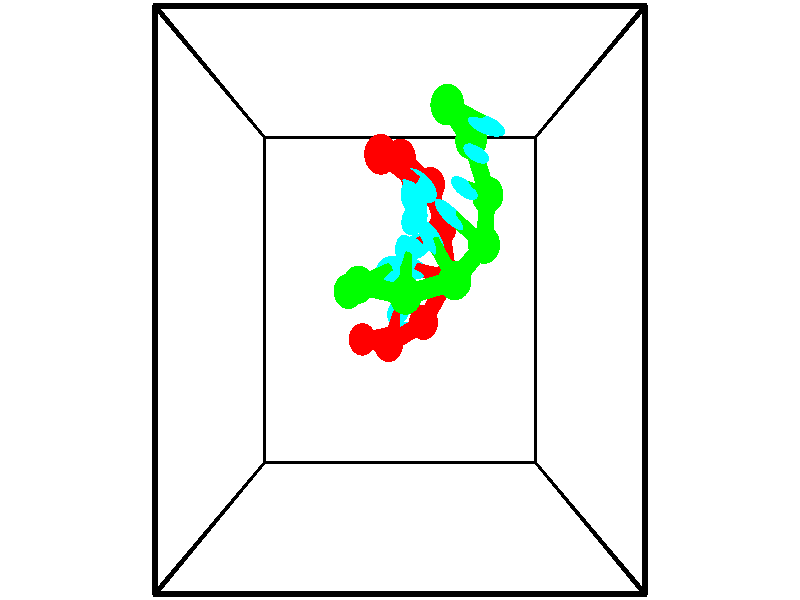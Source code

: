 // switches for output
#declare DRAW_BASES = 1; // possible values are 0, 1; only relevant for DNA ribbons
#declare DRAW_BASES_TYPE = 3; // possible values are 1, 2, 3; only relevant for DNA ribbons
#declare DRAW_FOG = 0; // set to 1 to enable fog

#include "colors.inc"

#include "transforms.inc"
background { rgb <1, 1, 1>}

#default {
   normal{
       ripples 0.25
       frequency 0.20
       turbulence 0.2
       lambda 5
   }
	finish {
		phong 0.1
		phong_size 40.
	}
}

// original window dimensions: 1024x640


// camera settings

camera {
	sky <-0, 1, 0>
	up <-0, 1, 0>
	right 1.6 * <1, 0, 0>
	location <2.5, 2.5, 11.1562>
	look_at <2.5, 2.5, 2.5>
	direction <0, 0, -8.6562>
	angle 67.0682
}


# declare cpy_camera_pos = <2.5, 2.5, 11.1562>;
# if (DRAW_FOG = 1)
fog {
	fog_type 2
	up vnormalize(cpy_camera_pos)
	color rgbt<1,1,1,0.3>
	distance 1e-5
	fog_alt 3e-3
	fog_offset 4
}
# end


// LIGHTS

# declare lum = 6;
global_settings {
	ambient_light rgb lum * <0.05, 0.05, 0.05>
	max_trace_level 15
}# declare cpy_direct_light_amount = 0.25;
light_source
{	1000 * <-1, -1, 1>,
	rgb lum * cpy_direct_light_amount
	parallel
}

light_source
{	1000 * <1, 1, -1>,
	rgb lum * cpy_direct_light_amount
	parallel
}

// strand 0

// nucleotide -1

// particle -1
sphere {
	<1.801156, 1.892247, -0.031585> 0.250000
	pigment { color rgbt <1,0,0,0> }
	no_shadow
}
cylinder {
	<2.192722, 1.967155, -0.064217>,  <2.427662, 2.012100, -0.083796>, 0.100000
	pigment { color rgbt <1,0,0,0> }
	no_shadow
}
cylinder {
	<2.192722, 1.967155, -0.064217>,  <1.801156, 1.892247, -0.031585>, 0.100000
	pigment { color rgbt <1,0,0,0> }
	no_shadow
}

// particle -1
sphere {
	<2.192722, 1.967155, -0.064217> 0.100000
	pigment { color rgbt <1,0,0,0> }
	no_shadow
}
sphere {
	0, 1
	scale<0.080000,0.200000,0.300000>
	matrix <-0.110764, 0.822205, 0.558311,
		0.171630, -0.537503, 0.825611,
		0.978915, 0.187271, -0.081579,
		2.486397, 2.023337, -0.088690>
	pigment { color rgbt <0,1,1,0> }
	no_shadow
}
cylinder {
	<2.301064, 1.847639, 0.612110>,  <1.801156, 1.892247, -0.031585>, 0.130000
	pigment { color rgbt <1,0,0,0> }
	no_shadow
}

// nucleotide -1

// particle -1
sphere {
	<2.301064, 1.847639, 0.612110> 0.250000
	pigment { color rgbt <1,0,0,0> }
	no_shadow
}
cylinder {
	<2.399124, 2.122581, 0.338631>,  <2.457959, 2.287547, 0.174543>, 0.100000
	pigment { color rgbt <1,0,0,0> }
	no_shadow
}
cylinder {
	<2.399124, 2.122581, 0.338631>,  <2.301064, 1.847639, 0.612110>, 0.100000
	pigment { color rgbt <1,0,0,0> }
	no_shadow
}

// particle -1
sphere {
	<2.399124, 2.122581, 0.338631> 0.100000
	pigment { color rgbt <1,0,0,0> }
	no_shadow
}
sphere {
	0, 1
	scale<0.080000,0.200000,0.300000>
	matrix <-0.092874, 0.718624, 0.689168,
		0.965027, -0.105451, 0.240008,
		0.245148, 0.687357, -0.683698,
		2.472668, 2.328789, 0.133521>
	pigment { color rgbt <0,1,1,0> }
	no_shadow
}
cylinder {
	<2.903495, 2.177243, 0.787903>,  <2.301064, 1.847639, 0.612110>, 0.130000
	pigment { color rgbt <1,0,0,0> }
	no_shadow
}

// nucleotide -1

// particle -1
sphere {
	<2.903495, 2.177243, 0.787903> 0.250000
	pigment { color rgbt <1,0,0,0> }
	no_shadow
}
cylinder {
	<2.723529, 2.457478, 0.566360>,  <2.615550, 2.625618, 0.433435>, 0.100000
	pigment { color rgbt <1,0,0,0> }
	no_shadow
}
cylinder {
	<2.723529, 2.457478, 0.566360>,  <2.903495, 2.177243, 0.787903>, 0.100000
	pigment { color rgbt <1,0,0,0> }
	no_shadow
}

// particle -1
sphere {
	<2.723529, 2.457478, 0.566360> 0.100000
	pigment { color rgbt <1,0,0,0> }
	no_shadow
}
sphere {
	0, 1
	scale<0.080000,0.200000,0.300000>
	matrix <0.181893, 0.679056, 0.711195,
		0.874352, 0.219234, -0.432948,
		-0.449914, 0.700585, -0.553857,
		2.588555, 2.667653, 0.400203>
	pigment { color rgbt <0,1,1,0> }
	no_shadow
}
cylinder {
	<3.360021, 2.834098, 0.612588>,  <2.903495, 2.177243, 0.787903>, 0.130000
	pigment { color rgbt <1,0,0,0> }
	no_shadow
}

// nucleotide -1

// particle -1
sphere {
	<3.360021, 2.834098, 0.612588> 0.250000
	pigment { color rgbt <1,0,0,0> }
	no_shadow
}
cylinder {
	<2.967673, 2.907402, 0.638847>,  <2.732264, 2.951384, 0.654603>, 0.100000
	pigment { color rgbt <1,0,0,0> }
	no_shadow
}
cylinder {
	<2.967673, 2.907402, 0.638847>,  <3.360021, 2.834098, 0.612588>, 0.100000
	pigment { color rgbt <1,0,0,0> }
	no_shadow
}

// particle -1
sphere {
	<2.967673, 2.907402, 0.638847> 0.100000
	pigment { color rgbt <1,0,0,0> }
	no_shadow
}
sphere {
	0, 1
	scale<0.080000,0.200000,0.300000>
	matrix <0.167959, 0.626260, 0.761307,
		0.098404, 0.757770, -0.645060,
		-0.980870, 0.183259, 0.065648,
		2.673412, 2.962380, 0.658542>
	pigment { color rgbt <0,1,1,0> }
	no_shadow
}
cylinder {
	<3.248818, 3.563411, 0.509271>,  <3.360021, 2.834098, 0.612588>, 0.130000
	pigment { color rgbt <1,0,0,0> }
	no_shadow
}

// nucleotide -1

// particle -1
sphere {
	<3.248818, 3.563411, 0.509271> 0.250000
	pigment { color rgbt <1,0,0,0> }
	no_shadow
}
cylinder {
	<2.974951, 3.387135, 0.741486>,  <2.810631, 3.281369, 0.880814>, 0.100000
	pigment { color rgbt <1,0,0,0> }
	no_shadow
}
cylinder {
	<2.974951, 3.387135, 0.741486>,  <3.248818, 3.563411, 0.509271>, 0.100000
	pigment { color rgbt <1,0,0,0> }
	no_shadow
}

// particle -1
sphere {
	<2.974951, 3.387135, 0.741486> 0.100000
	pigment { color rgbt <1,0,0,0> }
	no_shadow
}
sphere {
	0, 1
	scale<0.080000,0.200000,0.300000>
	matrix <0.188507, 0.662335, 0.725105,
		-0.704057, 0.605891, -0.370405,
		-0.684667, -0.440691, 0.580537,
		2.769551, 3.254927, 0.915647>
	pigment { color rgbt <0,1,1,0> }
	no_shadow
}
cylinder {
	<3.017332, 4.137897, 0.853200>,  <3.248818, 3.563411, 0.509271>, 0.130000
	pigment { color rgbt <1,0,0,0> }
	no_shadow
}

// nucleotide -1

// particle -1
sphere {
	<3.017332, 4.137897, 0.853200> 0.250000
	pigment { color rgbt <1,0,0,0> }
	no_shadow
}
cylinder {
	<2.858442, 3.838951, 1.066238>,  <2.763108, 3.659584, 1.194061>, 0.100000
	pigment { color rgbt <1,0,0,0> }
	no_shadow
}
cylinder {
	<2.858442, 3.838951, 1.066238>,  <3.017332, 4.137897, 0.853200>, 0.100000
	pigment { color rgbt <1,0,0,0> }
	no_shadow
}

// particle -1
sphere {
	<2.858442, 3.838951, 1.066238> 0.100000
	pigment { color rgbt <1,0,0,0> }
	no_shadow
}
sphere {
	0, 1
	scale<0.080000,0.200000,0.300000>
	matrix <0.126388, 0.530266, 0.838358,
		-0.908976, 0.400331, -0.116177,
		-0.397226, -0.747364, 0.532596,
		2.739274, 3.614742, 1.226017>
	pigment { color rgbt <0,1,1,0> }
	no_shadow
}
cylinder {
	<2.506906, 4.432591, 1.328831>,  <3.017332, 4.137897, 0.853200>, 0.130000
	pigment { color rgbt <1,0,0,0> }
	no_shadow
}

// nucleotide -1

// particle -1
sphere {
	<2.506906, 4.432591, 1.328831> 0.250000
	pigment { color rgbt <1,0,0,0> }
	no_shadow
}
cylinder {
	<2.627255, 4.084312, 1.484451>,  <2.699465, 3.875345, 1.577823>, 0.100000
	pigment { color rgbt <1,0,0,0> }
	no_shadow
}
cylinder {
	<2.627255, 4.084312, 1.484451>,  <2.506906, 4.432591, 1.328831>, 0.100000
	pigment { color rgbt <1,0,0,0> }
	no_shadow
}

// particle -1
sphere {
	<2.627255, 4.084312, 1.484451> 0.100000
	pigment { color rgbt <1,0,0,0> }
	no_shadow
}
sphere {
	0, 1
	scale<0.080000,0.200000,0.300000>
	matrix <0.204085, 0.457289, 0.865584,
		-0.931571, -0.181032, 0.315283,
		0.300874, -0.870698, 0.389051,
		2.717518, 3.823103, 1.601166>
	pigment { color rgbt <0,1,1,0> }
	no_shadow
}
cylinder {
	<2.213094, 4.320897, 2.097346>,  <2.506906, 4.432591, 1.328831>, 0.130000
	pigment { color rgbt <1,0,0,0> }
	no_shadow
}

// nucleotide -1

// particle -1
sphere {
	<2.213094, 4.320897, 2.097346> 0.250000
	pigment { color rgbt <1,0,0,0> }
	no_shadow
}
cylinder {
	<2.545732, 4.104782, 2.045906>,  <2.745315, 3.975113, 2.015042>, 0.100000
	pigment { color rgbt <1,0,0,0> }
	no_shadow
}
cylinder {
	<2.545732, 4.104782, 2.045906>,  <2.213094, 4.320897, 2.097346>, 0.100000
	pigment { color rgbt <1,0,0,0> }
	no_shadow
}

// particle -1
sphere {
	<2.545732, 4.104782, 2.045906> 0.100000
	pigment { color rgbt <1,0,0,0> }
	no_shadow
}
sphere {
	0, 1
	scale<0.080000,0.200000,0.300000>
	matrix <0.358793, 0.345889, 0.866965,
		-0.423929, -0.767105, 0.481491,
		0.831596, -0.540287, -0.128600,
		2.795211, 3.942696, 2.007326>
	pigment { color rgbt <0,1,1,0> }
	no_shadow
}
// strand 1

// nucleotide -1

// particle -1
sphere {
	<3.203334, 4.925473, 2.162279> 0.250000
	pigment { color rgbt <0,1,0,0> }
	no_shadow
}
cylinder {
	<3.510128, 4.739143, 2.338799>,  <3.694204, 4.627346, 2.444710>, 0.100000
	pigment { color rgbt <0,1,0,0> }
	no_shadow
}
cylinder {
	<3.510128, 4.739143, 2.338799>,  <3.203334, 4.925473, 2.162279>, 0.100000
	pigment { color rgbt <0,1,0,0> }
	no_shadow
}

// particle -1
sphere {
	<3.510128, 4.739143, 2.338799> 0.100000
	pigment { color rgbt <0,1,0,0> }
	no_shadow
}
sphere {
	0, 1
	scale<0.080000,0.200000,0.300000>
	matrix <-0.148859, -0.798146, -0.583784,
		0.624161, 0.382062, -0.681507,
		0.766984, -0.465824, 0.441298,
		3.740223, 4.599396, 2.471188>
	pigment { color rgbt <0,1,1,0> }
	no_shadow
}
cylinder {
	<3.629416, 4.617358, 1.557186>,  <3.203334, 4.925473, 2.162279>, 0.130000
	pigment { color rgbt <0,1,0,0> }
	no_shadow
}

// nucleotide -1

// particle -1
sphere {
	<3.629416, 4.617358, 1.557186> 0.250000
	pigment { color rgbt <0,1,0,0> }
	no_shadow
}
cylinder {
	<3.630508, 4.444679, 1.917992>,  <3.631164, 4.341072, 2.134475>, 0.100000
	pigment { color rgbt <0,1,0,0> }
	no_shadow
}
cylinder {
	<3.630508, 4.444679, 1.917992>,  <3.629416, 4.617358, 1.557186>, 0.100000
	pigment { color rgbt <0,1,0,0> }
	no_shadow
}

// particle -1
sphere {
	<3.630508, 4.444679, 1.917992> 0.100000
	pigment { color rgbt <0,1,0,0> }
	no_shadow
}
sphere {
	0, 1
	scale<0.080000,0.200000,0.300000>
	matrix <-0.344707, -0.847139, -0.404391,
		0.938706, -0.309827, -0.151122,
		0.002730, -0.431697, 0.902014,
		3.631327, 4.315170, 2.188596>
	pigment { color rgbt <0,1,1,0> }
	no_shadow
}
cylinder {
	<3.911985, 3.908422, 1.426211>,  <3.629416, 4.617358, 1.557186>, 0.130000
	pigment { color rgbt <0,1,0,0> }
	no_shadow
}

// nucleotide -1

// particle -1
sphere {
	<3.911985, 3.908422, 1.426211> 0.250000
	pigment { color rgbt <0,1,0,0> }
	no_shadow
}
cylinder {
	<3.665932, 3.913528, 1.741539>,  <3.518300, 3.916593, 1.930736>, 0.100000
	pigment { color rgbt <0,1,0,0> }
	no_shadow
}
cylinder {
	<3.665932, 3.913528, 1.741539>,  <3.911985, 3.908422, 1.426211>, 0.100000
	pigment { color rgbt <0,1,0,0> }
	no_shadow
}

// particle -1
sphere {
	<3.665932, 3.913528, 1.741539> 0.100000
	pigment { color rgbt <0,1,0,0> }
	no_shadow
}
sphere {
	0, 1
	scale<0.080000,0.200000,0.300000>
	matrix <-0.580051, -0.684535, -0.441534,
		0.533995, -0.728868, 0.428486,
		-0.615133, 0.012767, 0.788319,
		3.481392, 3.917359, 1.978035>
	pigment { color rgbt <0,1,1,0> }
	no_shadow
}
cylinder {
	<3.830520, 3.227168, 1.604213>,  <3.911985, 3.908422, 1.426211>, 0.130000
	pigment { color rgbt <0,1,0,0> }
	no_shadow
}

// nucleotide -1

// particle -1
sphere {
	<3.830520, 3.227168, 1.604213> 0.250000
	pigment { color rgbt <0,1,0,0> }
	no_shadow
}
cylinder {
	<3.514256, 3.440125, 1.725151>,  <3.324497, 3.567898, 1.797714>, 0.100000
	pigment { color rgbt <0,1,0,0> }
	no_shadow
}
cylinder {
	<3.514256, 3.440125, 1.725151>,  <3.830520, 3.227168, 1.604213>, 0.100000
	pigment { color rgbt <0,1,0,0> }
	no_shadow
}

// particle -1
sphere {
	<3.514256, 3.440125, 1.725151> 0.100000
	pigment { color rgbt <0,1,0,0> }
	no_shadow
}
sphere {
	0, 1
	scale<0.080000,0.200000,0.300000>
	matrix <-0.608228, -0.626487, -0.487413,
		-0.070078, -0.569275, 0.819155,
		-0.790662, 0.532390, 0.302347,
		3.277057, 3.599842, 1.815855>
	pigment { color rgbt <0,1,1,0> }
	no_shadow
}
cylinder {
	<3.331572, 2.747444, 2.001456>,  <3.830520, 3.227168, 1.604213>, 0.130000
	pigment { color rgbt <0,1,0,0> }
	no_shadow
}

// nucleotide -1

// particle -1
sphere {
	<3.331572, 2.747444, 2.001456> 0.250000
	pigment { color rgbt <0,1,0,0> }
	no_shadow
}
cylinder {
	<3.132729, 3.065620, 1.862801>,  <3.013423, 3.256526, 1.779607>, 0.100000
	pigment { color rgbt <0,1,0,0> }
	no_shadow
}
cylinder {
	<3.132729, 3.065620, 1.862801>,  <3.331572, 2.747444, 2.001456>, 0.100000
	pigment { color rgbt <0,1,0,0> }
	no_shadow
}

// particle -1
sphere {
	<3.132729, 3.065620, 1.862801> 0.100000
	pigment { color rgbt <0,1,0,0> }
	no_shadow
}
sphere {
	0, 1
	scale<0.080000,0.200000,0.300000>
	matrix <-0.523761, -0.593588, -0.611005,
		-0.691779, -0.122178, 0.711698,
		-0.497107, 0.795441, -0.346640,
		2.983596, 3.304253, 1.758809>
	pigment { color rgbt <0,1,1,0> }
	no_shadow
}
cylinder {
	<2.583178, 2.562162, 1.921912>,  <3.331572, 2.747444, 2.001456>, 0.130000
	pigment { color rgbt <0,1,0,0> }
	no_shadow
}

// nucleotide -1

// particle -1
sphere {
	<2.583178, 2.562162, 1.921912> 0.250000
	pigment { color rgbt <0,1,0,0> }
	no_shadow
}
cylinder {
	<2.594059, 2.885475, 1.686646>,  <2.600588, 3.079463, 1.545485>, 0.100000
	pigment { color rgbt <0,1,0,0> }
	no_shadow
}
cylinder {
	<2.594059, 2.885475, 1.686646>,  <2.583178, 2.562162, 1.921912>, 0.100000
	pigment { color rgbt <0,1,0,0> }
	no_shadow
}

// particle -1
sphere {
	<2.594059, 2.885475, 1.686646> 0.100000
	pigment { color rgbt <0,1,0,0> }
	no_shadow
}
sphere {
	0, 1
	scale<0.080000,0.200000,0.300000>
	matrix <-0.493444, -0.500845, -0.711103,
		-0.869352, 0.309571, 0.385217,
		0.027203, 0.808282, -0.588167,
		2.602220, 3.127960, 1.510195>
	pigment { color rgbt <0,1,1,0> }
	no_shadow
}
cylinder {
	<1.846148, 2.701075, 1.655680>,  <2.583178, 2.562162, 1.921912>, 0.130000
	pigment { color rgbt <0,1,0,0> }
	no_shadow
}

// nucleotide -1

// particle -1
sphere {
	<1.846148, 2.701075, 1.655680> 0.250000
	pigment { color rgbt <0,1,0,0> }
	no_shadow
}
cylinder {
	<2.143116, 2.831329, 1.421494>,  <2.321297, 2.909482, 1.280982>, 0.100000
	pigment { color rgbt <0,1,0,0> }
	no_shadow
}
cylinder {
	<2.143116, 2.831329, 1.421494>,  <1.846148, 2.701075, 1.655680>, 0.100000
	pigment { color rgbt <0,1,0,0> }
	no_shadow
}

// particle -1
sphere {
	<2.143116, 2.831329, 1.421494> 0.100000
	pigment { color rgbt <0,1,0,0> }
	no_shadow
}
sphere {
	0, 1
	scale<0.080000,0.200000,0.300000>
	matrix <-0.342093, -0.567117, -0.749233,
		-0.576006, 0.756531, -0.309641,
		0.742421, 0.325637, -0.585467,
		2.365842, 2.929020, 1.245853>
	pigment { color rgbt <0,1,1,0> }
	no_shadow
}
cylinder {
	<1.621615, 2.622608, 0.877331>,  <1.846148, 2.701075, 1.655680>, 0.130000
	pigment { color rgbt <0,1,0,0> }
	no_shadow
}

// nucleotide -1

// particle -1
sphere {
	<1.621615, 2.622608, 0.877331> 0.250000
	pigment { color rgbt <0,1,0,0> }
	no_shadow
}
cylinder {
	<2.019897, 2.651505, 0.854179>,  <2.258867, 2.668842, 0.840289>, 0.100000
	pigment { color rgbt <0,1,0,0> }
	no_shadow
}
cylinder {
	<2.019897, 2.651505, 0.854179>,  <1.621615, 2.622608, 0.877331>, 0.100000
	pigment { color rgbt <0,1,0,0> }
	no_shadow
}

// particle -1
sphere {
	<2.019897, 2.651505, 0.854179> 0.100000
	pigment { color rgbt <0,1,0,0> }
	no_shadow
}
sphere {
	0, 1
	scale<0.080000,0.200000,0.300000>
	matrix <0.001250, -0.635693, -0.771941,
		-0.092558, 0.768554, -0.633054,
		0.995707, 0.072241, -0.057878,
		2.318609, 2.673177, 0.836816>
	pigment { color rgbt <0,1,1,0> }
	no_shadow
}
// box output
cylinder {
	<0.000000, 0.000000, 0.000000>,  <5.000000, 0.000000, 0.000000>, 0.025000
	pigment { color rgbt <0,0,0,0> }
	no_shadow
}
cylinder {
	<0.000000, 0.000000, 0.000000>,  <0.000000, 5.000000, 0.000000>, 0.025000
	pigment { color rgbt <0,0,0,0> }
	no_shadow
}
cylinder {
	<0.000000, 0.000000, 0.000000>,  <0.000000, 0.000000, 5.000000>, 0.025000
	pigment { color rgbt <0,0,0,0> }
	no_shadow
}
cylinder {
	<5.000000, 5.000000, 5.000000>,  <0.000000, 5.000000, 5.000000>, 0.025000
	pigment { color rgbt <0,0,0,0> }
	no_shadow
}
cylinder {
	<5.000000, 5.000000, 5.000000>,  <5.000000, 0.000000, 5.000000>, 0.025000
	pigment { color rgbt <0,0,0,0> }
	no_shadow
}
cylinder {
	<5.000000, 5.000000, 5.000000>,  <5.000000, 5.000000, 0.000000>, 0.025000
	pigment { color rgbt <0,0,0,0> }
	no_shadow
}
cylinder {
	<0.000000, 0.000000, 5.000000>,  <0.000000, 5.000000, 5.000000>, 0.025000
	pigment { color rgbt <0,0,0,0> }
	no_shadow
}
cylinder {
	<0.000000, 0.000000, 5.000000>,  <5.000000, 0.000000, 5.000000>, 0.025000
	pigment { color rgbt <0,0,0,0> }
	no_shadow
}
cylinder {
	<5.000000, 5.000000, 0.000000>,  <0.000000, 5.000000, 0.000000>, 0.025000
	pigment { color rgbt <0,0,0,0> }
	no_shadow
}
cylinder {
	<5.000000, 5.000000, 0.000000>,  <5.000000, 0.000000, 0.000000>, 0.025000
	pigment { color rgbt <0,0,0,0> }
	no_shadow
}
cylinder {
	<5.000000, 0.000000, 5.000000>,  <5.000000, 0.000000, 0.000000>, 0.025000
	pigment { color rgbt <0,0,0,0> }
	no_shadow
}
cylinder {
	<0.000000, 5.000000, 0.000000>,  <0.000000, 5.000000, 5.000000>, 0.025000
	pigment { color rgbt <0,0,0,0> }
	no_shadow
}
// end of box output
